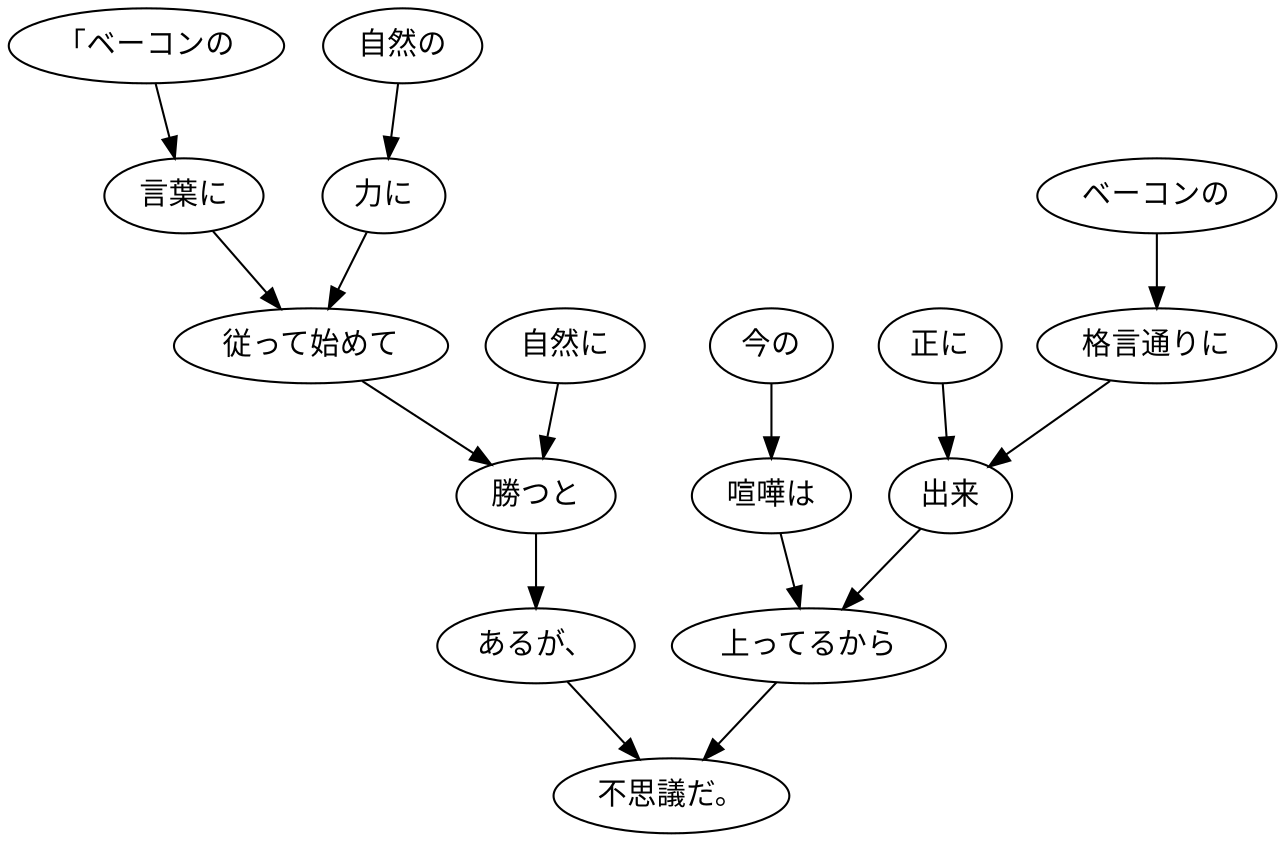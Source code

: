 digraph graph8546 {
	node0 [label="「ベーコンの"];
	node1 [label="言葉に"];
	node2 [label="自然の"];
	node3 [label="力に"];
	node4 [label="従って始めて"];
	node5 [label="自然に"];
	node6 [label="勝つと"];
	node7 [label="あるが、"];
	node8 [label="今の"];
	node9 [label="喧嘩は"];
	node10 [label="正に"];
	node11 [label="ベーコンの"];
	node12 [label="格言通りに"];
	node13 [label="出来"];
	node14 [label="上ってるから"];
	node15 [label="不思議だ。"];
	node0 -> node1;
	node1 -> node4;
	node2 -> node3;
	node3 -> node4;
	node4 -> node6;
	node5 -> node6;
	node6 -> node7;
	node7 -> node15;
	node8 -> node9;
	node9 -> node14;
	node10 -> node13;
	node11 -> node12;
	node12 -> node13;
	node13 -> node14;
	node14 -> node15;
}
